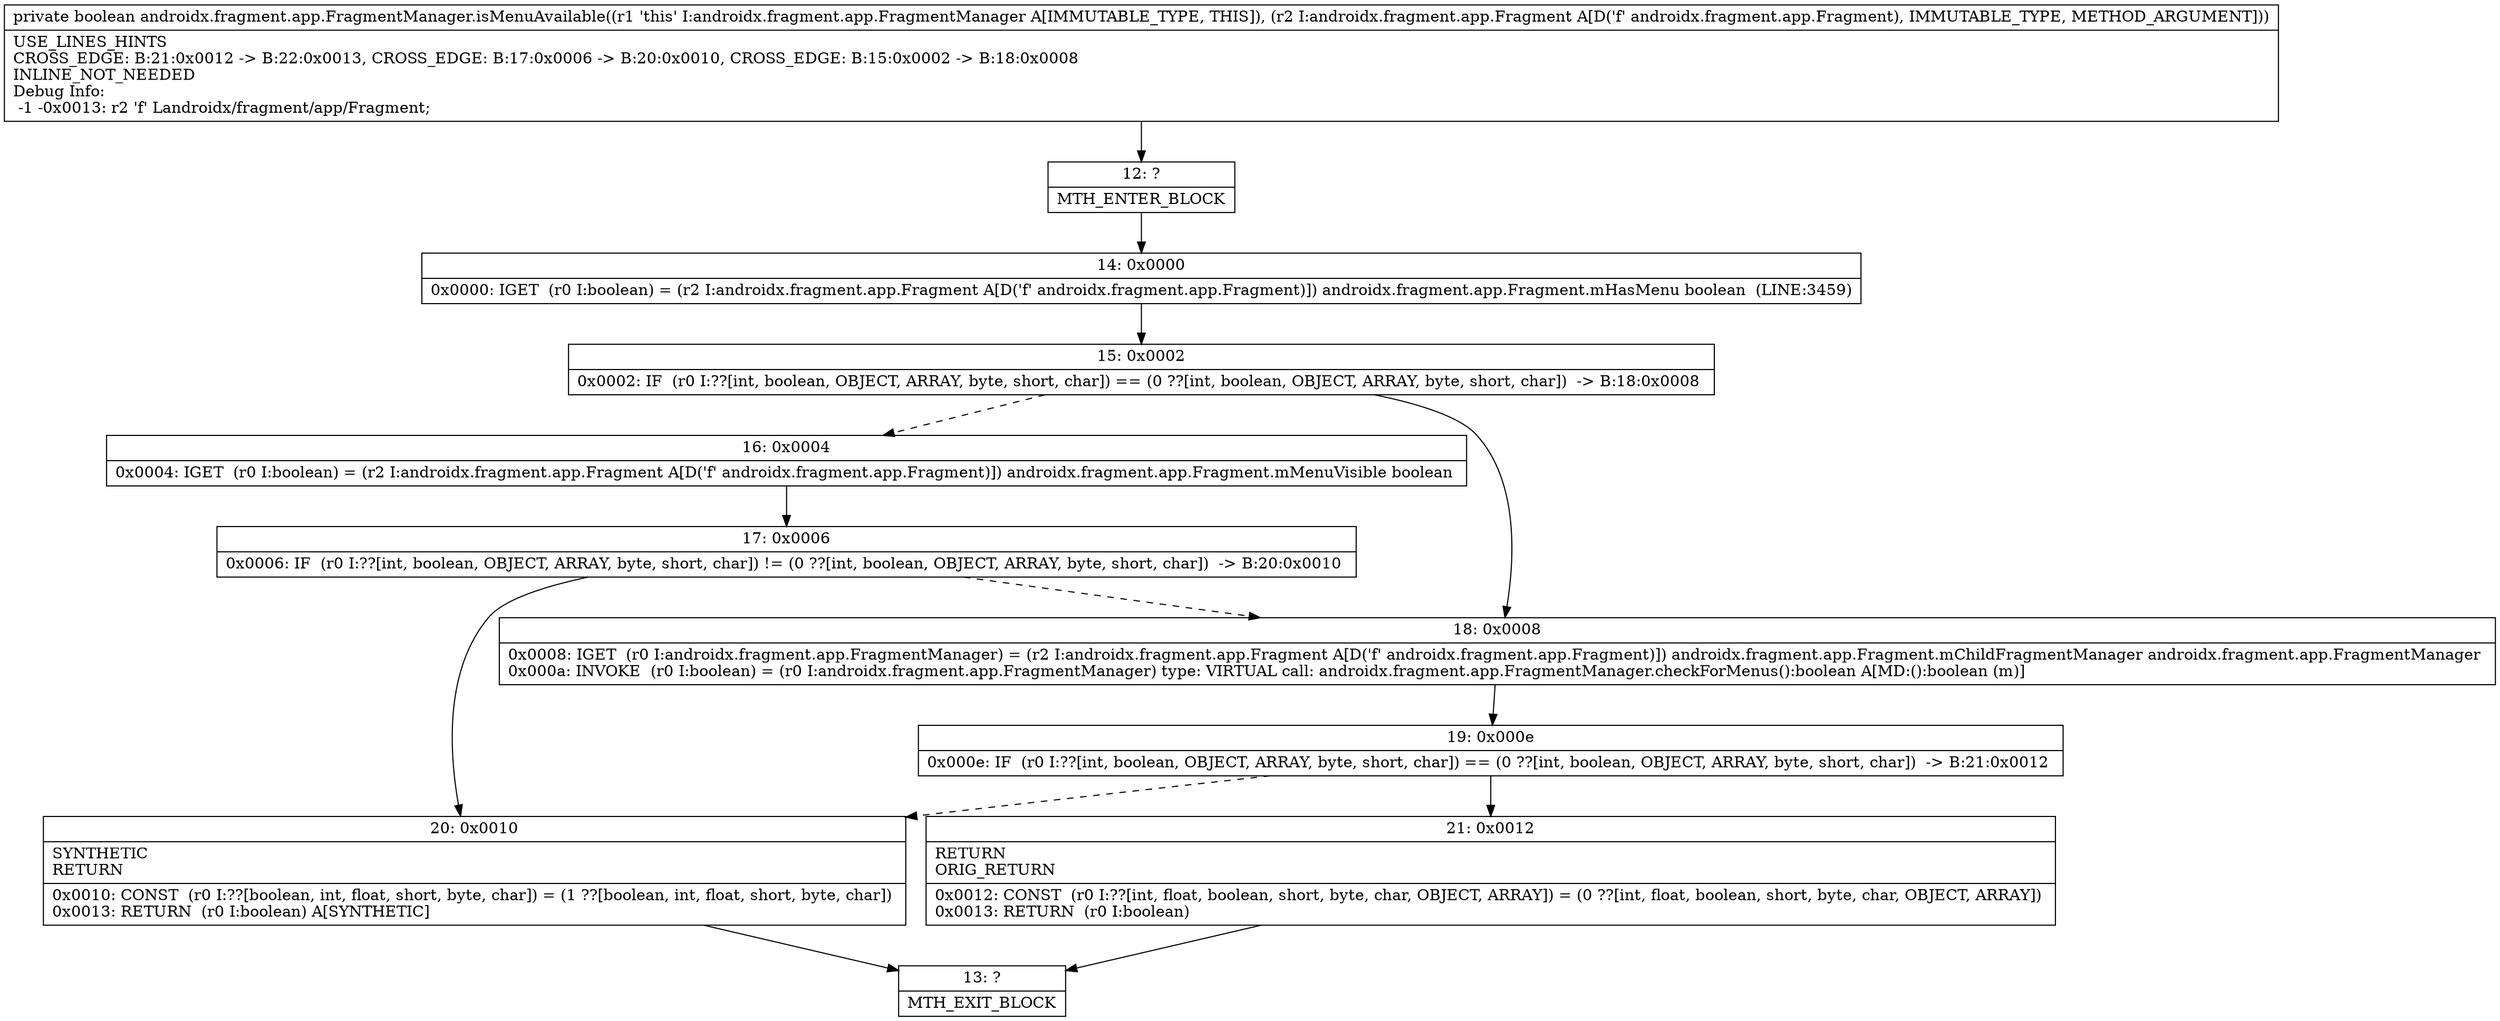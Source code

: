 digraph "CFG forandroidx.fragment.app.FragmentManager.isMenuAvailable(Landroidx\/fragment\/app\/Fragment;)Z" {
Node_12 [shape=record,label="{12\:\ ?|MTH_ENTER_BLOCK\l}"];
Node_14 [shape=record,label="{14\:\ 0x0000|0x0000: IGET  (r0 I:boolean) = (r2 I:androidx.fragment.app.Fragment A[D('f' androidx.fragment.app.Fragment)]) androidx.fragment.app.Fragment.mHasMenu boolean  (LINE:3459)\l}"];
Node_15 [shape=record,label="{15\:\ 0x0002|0x0002: IF  (r0 I:??[int, boolean, OBJECT, ARRAY, byte, short, char]) == (0 ??[int, boolean, OBJECT, ARRAY, byte, short, char])  \-\> B:18:0x0008 \l}"];
Node_16 [shape=record,label="{16\:\ 0x0004|0x0004: IGET  (r0 I:boolean) = (r2 I:androidx.fragment.app.Fragment A[D('f' androidx.fragment.app.Fragment)]) androidx.fragment.app.Fragment.mMenuVisible boolean \l}"];
Node_17 [shape=record,label="{17\:\ 0x0006|0x0006: IF  (r0 I:??[int, boolean, OBJECT, ARRAY, byte, short, char]) != (0 ??[int, boolean, OBJECT, ARRAY, byte, short, char])  \-\> B:20:0x0010 \l}"];
Node_20 [shape=record,label="{20\:\ 0x0010|SYNTHETIC\lRETURN\l|0x0010: CONST  (r0 I:??[boolean, int, float, short, byte, char]) = (1 ??[boolean, int, float, short, byte, char]) \l0x0013: RETURN  (r0 I:boolean) A[SYNTHETIC]\l}"];
Node_13 [shape=record,label="{13\:\ ?|MTH_EXIT_BLOCK\l}"];
Node_18 [shape=record,label="{18\:\ 0x0008|0x0008: IGET  (r0 I:androidx.fragment.app.FragmentManager) = (r2 I:androidx.fragment.app.Fragment A[D('f' androidx.fragment.app.Fragment)]) androidx.fragment.app.Fragment.mChildFragmentManager androidx.fragment.app.FragmentManager \l0x000a: INVOKE  (r0 I:boolean) = (r0 I:androidx.fragment.app.FragmentManager) type: VIRTUAL call: androidx.fragment.app.FragmentManager.checkForMenus():boolean A[MD:():boolean (m)]\l}"];
Node_19 [shape=record,label="{19\:\ 0x000e|0x000e: IF  (r0 I:??[int, boolean, OBJECT, ARRAY, byte, short, char]) == (0 ??[int, boolean, OBJECT, ARRAY, byte, short, char])  \-\> B:21:0x0012 \l}"];
Node_21 [shape=record,label="{21\:\ 0x0012|RETURN\lORIG_RETURN\l|0x0012: CONST  (r0 I:??[int, float, boolean, short, byte, char, OBJECT, ARRAY]) = (0 ??[int, float, boolean, short, byte, char, OBJECT, ARRAY]) \l0x0013: RETURN  (r0 I:boolean) \l}"];
MethodNode[shape=record,label="{private boolean androidx.fragment.app.FragmentManager.isMenuAvailable((r1 'this' I:androidx.fragment.app.FragmentManager A[IMMUTABLE_TYPE, THIS]), (r2 I:androidx.fragment.app.Fragment A[D('f' androidx.fragment.app.Fragment), IMMUTABLE_TYPE, METHOD_ARGUMENT]))  | USE_LINES_HINTS\lCROSS_EDGE: B:21:0x0012 \-\> B:22:0x0013, CROSS_EDGE: B:17:0x0006 \-\> B:20:0x0010, CROSS_EDGE: B:15:0x0002 \-\> B:18:0x0008\lINLINE_NOT_NEEDED\lDebug Info:\l  \-1 \-0x0013: r2 'f' Landroidx\/fragment\/app\/Fragment;\l}"];
MethodNode -> Node_12;Node_12 -> Node_14;
Node_14 -> Node_15;
Node_15 -> Node_16[style=dashed];
Node_15 -> Node_18;
Node_16 -> Node_17;
Node_17 -> Node_18[style=dashed];
Node_17 -> Node_20;
Node_20 -> Node_13;
Node_18 -> Node_19;
Node_19 -> Node_20[style=dashed];
Node_19 -> Node_21;
Node_21 -> Node_13;
}


